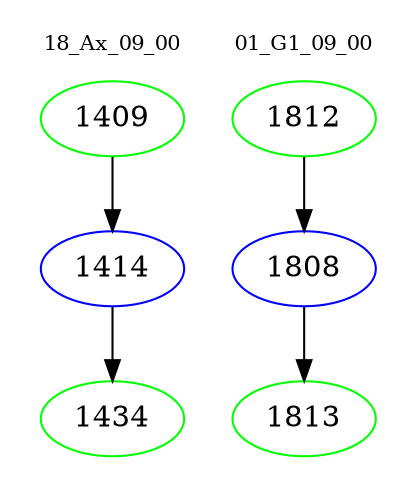 digraph{
subgraph cluster_0 {
color = white
label = "18_Ax_09_00";
fontsize=10;
T0_1409 [label="1409", color="green"]
T0_1409 -> T0_1414 [color="black"]
T0_1414 [label="1414", color="blue"]
T0_1414 -> T0_1434 [color="black"]
T0_1434 [label="1434", color="green"]
}
subgraph cluster_1 {
color = white
label = "01_G1_09_00";
fontsize=10;
T1_1812 [label="1812", color="green"]
T1_1812 -> T1_1808 [color="black"]
T1_1808 [label="1808", color="blue"]
T1_1808 -> T1_1813 [color="black"]
T1_1813 [label="1813", color="green"]
}
}
